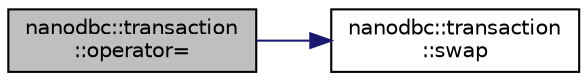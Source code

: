 digraph "nanodbc::transaction::operator="
{
 // LATEX_PDF_SIZE
  edge [fontname="Helvetica",fontsize="10",labelfontname="Helvetica",labelfontsize="10"];
  node [fontname="Helvetica",fontsize="10",shape=record];
  rankdir="LR";
  Node22 [label="nanodbc::transaction\l::operator=",height=0.2,width=0.4,color="black", fillcolor="grey75", style="filled", fontcolor="black",tooltip="Assignment."];
  Node22 -> Node23 [color="midnightblue",fontsize="10",style="solid",fontname="Helvetica"];
  Node23 [label="nanodbc::transaction\l::swap",height=0.2,width=0.4,color="black", fillcolor="white", style="filled",URL="$classnanodbc_1_1transaction.html#ada0f4ab08a0fb530e904306f3eceb32c",tooltip="Member swap."];
}

